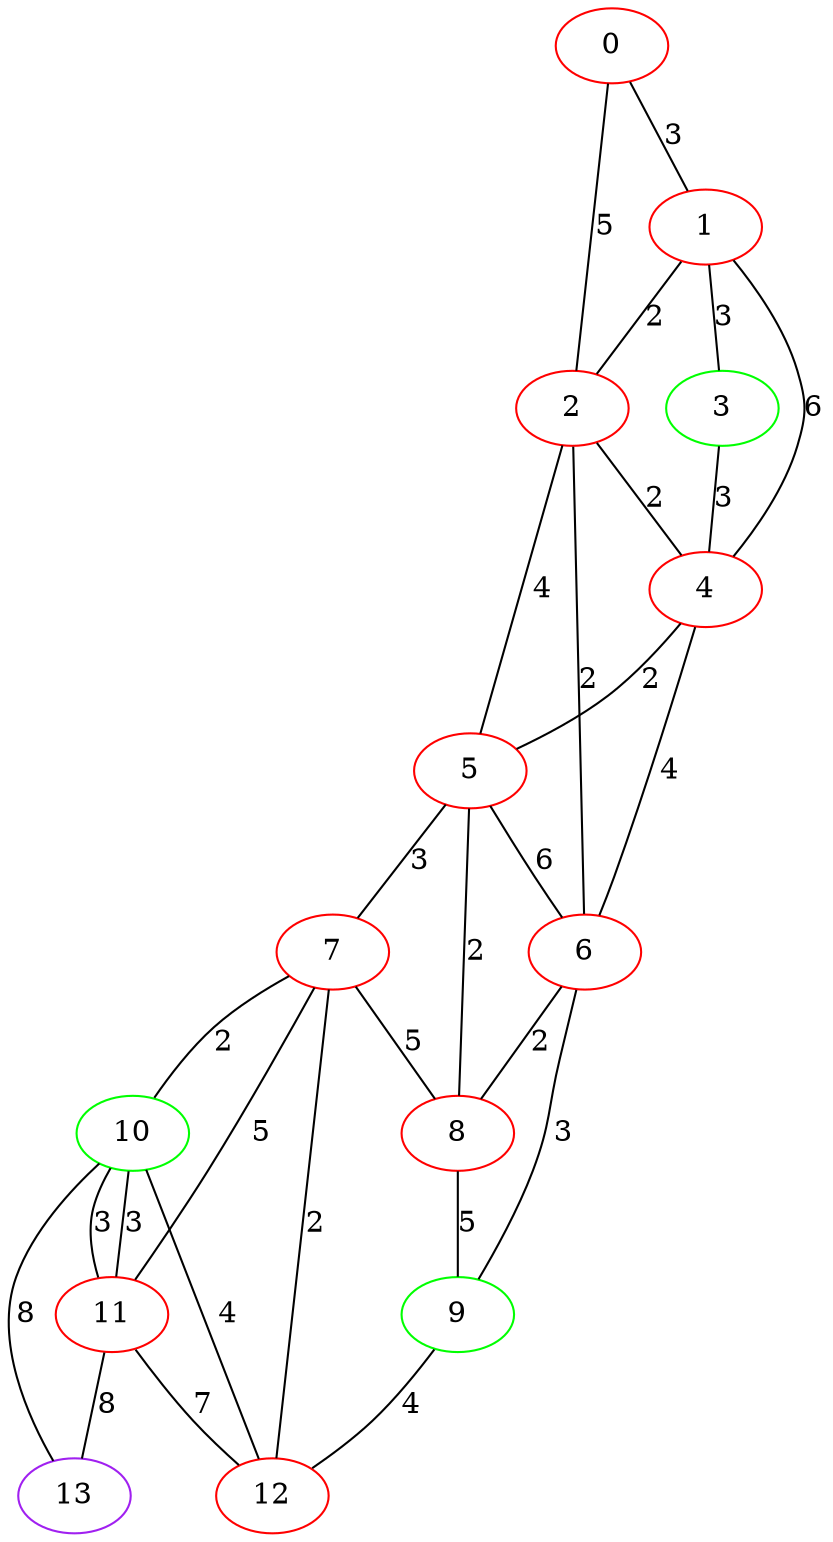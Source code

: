graph "" {
0 [color=red, weight=1];
1 [color=red, weight=1];
2 [color=red, weight=1];
3 [color=green, weight=2];
4 [color=red, weight=1];
5 [color=red, weight=1];
6 [color=red, weight=1];
7 [color=red, weight=1];
8 [color=red, weight=1];
9 [color=green, weight=2];
10 [color=green, weight=2];
11 [color=red, weight=1];
12 [color=red, weight=1];
13 [color=purple, weight=4];
0 -- 1  [key=0, label=3];
0 -- 2  [key=0, label=5];
1 -- 2  [key=0, label=2];
1 -- 3  [key=0, label=3];
1 -- 4  [key=0, label=6];
2 -- 4  [key=0, label=2];
2 -- 5  [key=0, label=4];
2 -- 6  [key=0, label=2];
3 -- 4  [key=0, label=3];
4 -- 5  [key=0, label=2];
4 -- 6  [key=0, label=4];
5 -- 8  [key=0, label=2];
5 -- 6  [key=0, label=6];
5 -- 7  [key=0, label=3];
6 -- 8  [key=0, label=2];
6 -- 9  [key=0, label=3];
7 -- 8  [key=0, label=5];
7 -- 10  [key=0, label=2];
7 -- 11  [key=0, label=5];
7 -- 12  [key=0, label=2];
8 -- 9  [key=0, label=5];
9 -- 12  [key=0, label=4];
10 -- 11  [key=0, label=3];
10 -- 11  [key=1, label=3];
10 -- 12  [key=0, label=4];
10 -- 13  [key=0, label=8];
11 -- 12  [key=0, label=7];
11 -- 13  [key=0, label=8];
}
